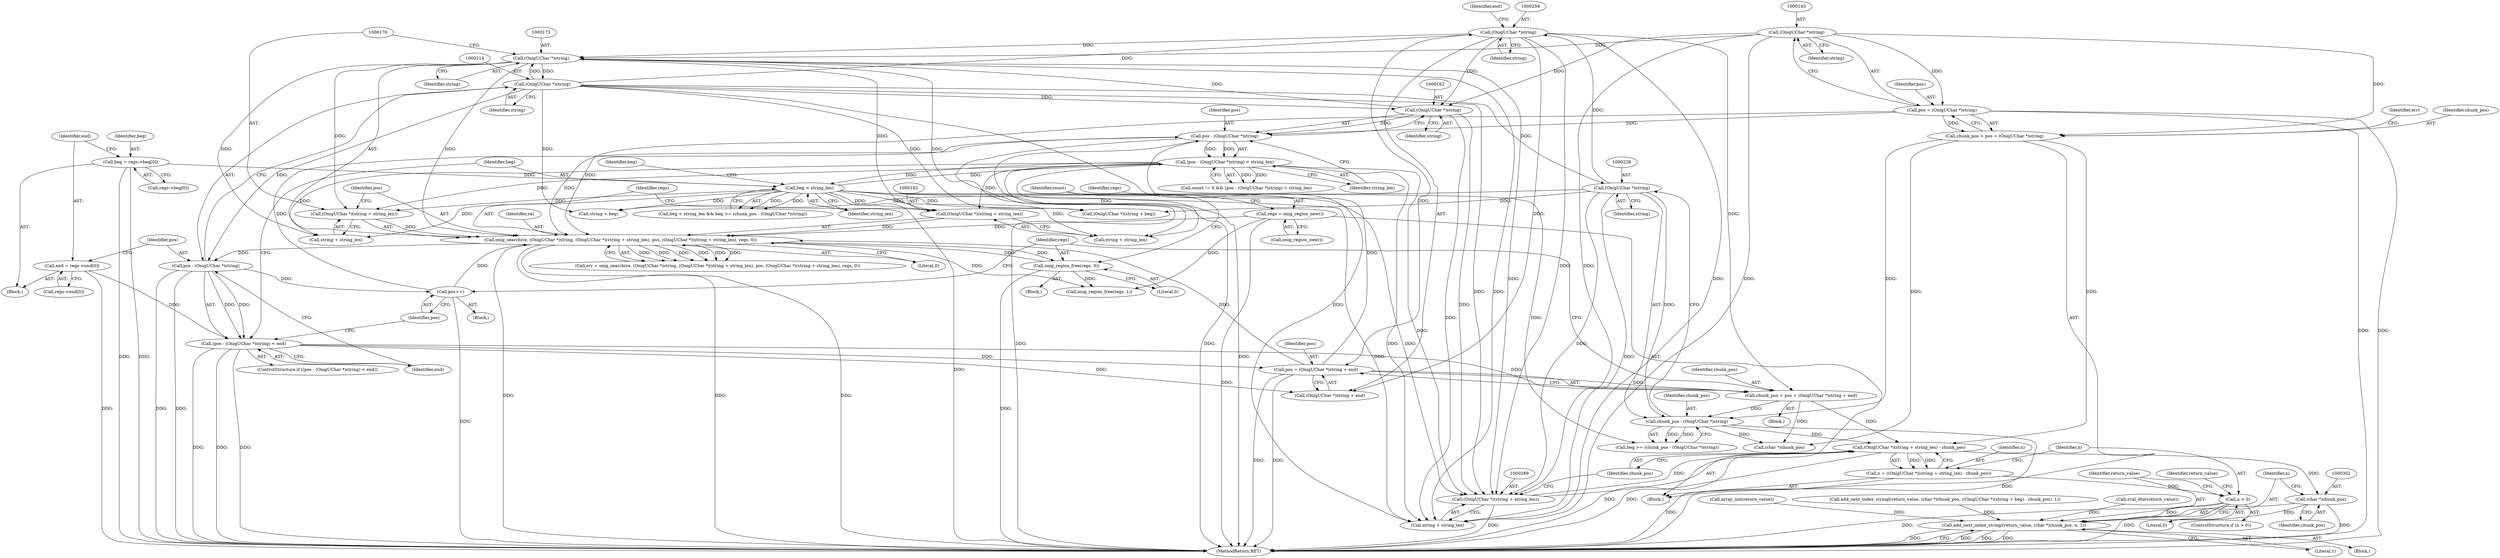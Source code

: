 digraph "0_php-src_5b597a2e5b28e2d5a52fc1be13f425f08f47cb62?w=1@pointer" {
"1000287" [label="(Call,(OnigUChar *)(string + string_len) - chunk_pos)"];
"1000288" [label="(Call,(OnigUChar *)(string + string_len))"];
"1000258" [label="(Call,(OnigUChar *)string)"];
"1000227" [label="(Call,(OnigUChar *)string)"];
"1000213" [label="(Call,(OnigUChar *)string)"];
"1000172" [label="(Call,(OnigUChar *)string)"];
"1000161" [label="(Call,(OnigUChar *)string)"];
"1000144" [label="(Call,(OnigUChar *)string)"];
"1000158" [label="(Call,(pos - (OnigUChar *)string) < string_len)"];
"1000159" [label="(Call,pos - (OnigUChar *)string)"];
"1000264" [label="(Call,pos++)"];
"1000211" [label="(Call,pos - (OnigUChar *)string)"];
"1000170" [label="(Call,onig_search(re, (OnigUChar *)string, (OnigUChar *)(string + string_len), pos, (OnigUChar *)(string + string_len), regs, 0))"];
"1000175" [label="(Call,(OnigUChar *)(string + string_len))"];
"1000220" [label="(Call,beg < string_len)"];
"1000195" [label="(Call,beg = regs->beg[0])"];
"1000142" [label="(Call,pos = (OnigUChar *)string)"];
"1000255" [label="(Call,pos = (OnigUChar *)string + end)"];
"1000210" [label="(Call,(pos - (OnigUChar *)string) < end)"];
"1000202" [label="(Call,end = regs->end[0])"];
"1000181" [label="(Call,(OnigUChar *)(string + string_len))"];
"1000150" [label="(Call,regs = onig_region_new())"];
"1000266" [label="(Call,onig_region_free(regs, 0))"];
"1000225" [label="(Call,chunk_pos - (OnigUChar *)string)"];
"1000253" [label="(Call,chunk_pos = pos = (OnigUChar *)string + end)"];
"1000140" [label="(Call,chunk_pos = pos = (OnigUChar *)string)"];
"1000285" [label="(Call,n = ((OnigUChar *)(string + string_len) - chunk_pos))"];
"1000295" [label="(Call,n > 0)"];
"1000299" [label="(Call,add_next_index_stringl(return_value, (char *)chunk_pos, n, 1))"];
"1000301" [label="(Call,(char *)chunk_pos)"];
"1000195" [label="(Call,beg = regs->beg[0])"];
"1000204" [label="(Call,regs->end[0])"];
"1000225" [label="(Call,chunk_pos - (OnigUChar *)string)"];
"1000172" [label="(Call,(OnigUChar *)string)"];
"1000268" [label="(Literal,0)"];
"1000180" [label="(Identifier,pos)"];
"1000196" [label="(Identifier,beg)"];
"1000219" [label="(Call,beg < string_len && beg >= (chunk_pos - (OnigUChar *)string))"];
"1000175" [label="(Call,(OnigUChar *)(string + string_len))"];
"1000194" [label="(Block,)"];
"1000215" [label="(Identifier,string)"];
"1000263" [label="(Block,)"];
"1000260" [label="(Identifier,string)"];
"1000150" [label="(Call,regs = onig_region_new())"];
"1000212" [label="(Identifier,pos)"];
"1000253" [label="(Call,chunk_pos = pos = (OnigUChar *)string + end)"];
"1000181" [label="(Call,(OnigUChar *)(string + string_len))"];
"1000256" [label="(Identifier,pos)"];
"1000226" [label="(Identifier,chunk_pos)"];
"1000285" [label="(Call,n = ((OnigUChar *)(string + string_len) - chunk_pos))"];
"1000154" [label="(Call,count != 0 && (pos - (OnigUChar *)string) < string_len)"];
"1000224" [label="(Identifier,beg)"];
"1000152" [label="(Call,onig_region_new())"];
"1000165" [label="(Block,)"];
"1000309" [label="(Identifier,return_value)"];
"1000222" [label="(Identifier,string_len)"];
"1000151" [label="(Identifier,regs)"];
"1000313" [label="(MethodReturn,RET)"];
"1000216" [label="(Identifier,end)"];
"1000148" [label="(Identifier,err)"];
"1000239" [label="(Call,string + beg)"];
"1000177" [label="(Call,string + string_len)"];
"1000146" [label="(Identifier,string)"];
"1000168" [label="(Call,err = onig_search(re, (OnigUChar *)string, (OnigUChar *)(string + string_len), pos, (OnigUChar *)(string + string_len), regs, 0))"];
"1000220" [label="(Call,beg < string_len)"];
"1000161" [label="(Call,(OnigUChar *)string)"];
"1000304" [label="(Identifier,n)"];
"1000286" [label="(Identifier,n)"];
"1000156" [label="(Identifier,count)"];
"1000269" [label="(Call,onig_region_free(regs, 1))"];
"1000227" [label="(Call,(OnigUChar *)string)"];
"1000267" [label="(Identifier,regs)"];
"1000163" [label="(Identifier,string)"];
"1000108" [label="(Block,)"];
"1000203" [label="(Identifier,end)"];
"1000297" [label="(Literal,0)"];
"1000295" [label="(Call,n > 0)"];
"1000187" [label="(Literal,0)"];
"1000233" [label="(Call,(char *)chunk_pos)"];
"1000294" [label="(ControlStructure,if (n > 0))"];
"1000282" [label="(Call,zval_dtor(return_value))"];
"1000158" [label="(Call,(pos - (OnigUChar *)string) < string_len)"];
"1000305" [label="(Literal,1)"];
"1000164" [label="(Identifier,string_len)"];
"1000140" [label="(Call,chunk_pos = pos = (OnigUChar *)string)"];
"1000221" [label="(Identifier,beg)"];
"1000171" [label="(Identifier,re)"];
"1000266" [label="(Call,onig_region_free(regs, 0))"];
"1000209" [label="(ControlStructure,if ((pos - (OnigUChar *)string) < end))"];
"1000261" [label="(Identifier,end)"];
"1000197" [label="(Call,regs->beg[0])"];
"1000144" [label="(Call,(OnigUChar *)string)"];
"1000264" [label="(Call,pos++)"];
"1000229" [label="(Identifier,string)"];
"1000143" [label="(Identifier,pos)"];
"1000300" [label="(Identifier,return_value)"];
"1000170" [label="(Call,onig_search(re, (OnigUChar *)string, (OnigUChar *)(string + string_len), pos, (OnigUChar *)(string + string_len), regs, 0))"];
"1000293" [label="(Identifier,chunk_pos)"];
"1000186" [label="(Identifier,regs)"];
"1000258" [label="(Call,(OnigUChar *)string)"];
"1000160" [label="(Identifier,pos)"];
"1000138" [label="(Call,array_init(return_value))"];
"1000301" [label="(Call,(char *)chunk_pos)"];
"1000223" [label="(Call,beg >= (chunk_pos - (OnigUChar *)string))"];
"1000211" [label="(Call,pos - (OnigUChar *)string)"];
"1000183" [label="(Call,string + string_len)"];
"1000296" [label="(Identifier,n)"];
"1000290" [label="(Call,string + string_len)"];
"1000255" [label="(Call,pos = (OnigUChar *)string + end)"];
"1000231" [label="(Call,add_next_index_stringl(return_value, (char *)chunk_pos, ((OnigUChar *)(string + beg) - chunk_pos), 1))"];
"1000299" [label="(Call,add_next_index_stringl(return_value, (char *)chunk_pos, n, 1))"];
"1000298" [label="(Block,)"];
"1000265" [label="(Identifier,pos)"];
"1000303" [label="(Identifier,chunk_pos)"];
"1000202" [label="(Call,end = regs->end[0])"];
"1000174" [label="(Identifier,string)"];
"1000210" [label="(Call,(pos - (OnigUChar *)string) < end)"];
"1000237" [label="(Call,(OnigUChar *)(string + beg))"];
"1000159" [label="(Call,pos - (OnigUChar *)string)"];
"1000142" [label="(Call,pos = (OnigUChar *)string)"];
"1000213" [label="(Call,(OnigUChar *)string)"];
"1000217" [label="(Block,)"];
"1000141" [label="(Identifier,chunk_pos)"];
"1000257" [label="(Call,(OnigUChar *)string + end)"];
"1000254" [label="(Identifier,chunk_pos)"];
"1000287" [label="(Call,(OnigUChar *)(string + string_len) - chunk_pos)"];
"1000288" [label="(Call,(OnigUChar *)(string + string_len))"];
"1000287" -> "1000285"  [label="AST: "];
"1000287" -> "1000293"  [label="CFG: "];
"1000288" -> "1000287"  [label="AST: "];
"1000293" -> "1000287"  [label="AST: "];
"1000285" -> "1000287"  [label="CFG: "];
"1000287" -> "1000313"  [label="DDG: "];
"1000287" -> "1000313"  [label="DDG: "];
"1000287" -> "1000285"  [label="DDG: "];
"1000287" -> "1000285"  [label="DDG: "];
"1000288" -> "1000287"  [label="DDG: "];
"1000225" -> "1000287"  [label="DDG: "];
"1000253" -> "1000287"  [label="DDG: "];
"1000140" -> "1000287"  [label="DDG: "];
"1000287" -> "1000301"  [label="DDG: "];
"1000288" -> "1000290"  [label="CFG: "];
"1000289" -> "1000288"  [label="AST: "];
"1000290" -> "1000288"  [label="AST: "];
"1000293" -> "1000288"  [label="CFG: "];
"1000288" -> "1000313"  [label="DDG: "];
"1000258" -> "1000288"  [label="DDG: "];
"1000227" -> "1000288"  [label="DDG: "];
"1000213" -> "1000288"  [label="DDG: "];
"1000161" -> "1000288"  [label="DDG: "];
"1000144" -> "1000288"  [label="DDG: "];
"1000172" -> "1000288"  [label="DDG: "];
"1000158" -> "1000288"  [label="DDG: "];
"1000220" -> "1000288"  [label="DDG: "];
"1000258" -> "1000257"  [label="AST: "];
"1000258" -> "1000260"  [label="CFG: "];
"1000259" -> "1000258"  [label="AST: "];
"1000260" -> "1000258"  [label="AST: "];
"1000261" -> "1000258"  [label="CFG: "];
"1000258" -> "1000161"  [label="DDG: "];
"1000258" -> "1000172"  [label="DDG: "];
"1000258" -> "1000253"  [label="DDG: "];
"1000258" -> "1000255"  [label="DDG: "];
"1000258" -> "1000257"  [label="DDG: "];
"1000227" -> "1000258"  [label="DDG: "];
"1000213" -> "1000258"  [label="DDG: "];
"1000258" -> "1000290"  [label="DDG: "];
"1000227" -> "1000225"  [label="AST: "];
"1000227" -> "1000229"  [label="CFG: "];
"1000228" -> "1000227"  [label="AST: "];
"1000229" -> "1000227"  [label="AST: "];
"1000225" -> "1000227"  [label="CFG: "];
"1000227" -> "1000225"  [label="DDG: "];
"1000213" -> "1000227"  [label="DDG: "];
"1000227" -> "1000237"  [label="DDG: "];
"1000227" -> "1000239"  [label="DDG: "];
"1000227" -> "1000290"  [label="DDG: "];
"1000213" -> "1000211"  [label="AST: "];
"1000213" -> "1000215"  [label="CFG: "];
"1000214" -> "1000213"  [label="AST: "];
"1000215" -> "1000213"  [label="AST: "];
"1000211" -> "1000213"  [label="CFG: "];
"1000213" -> "1000161"  [label="DDG: "];
"1000213" -> "1000172"  [label="DDG: "];
"1000213" -> "1000211"  [label="DDG: "];
"1000172" -> "1000213"  [label="DDG: "];
"1000213" -> "1000237"  [label="DDG: "];
"1000213" -> "1000239"  [label="DDG: "];
"1000213" -> "1000290"  [label="DDG: "];
"1000172" -> "1000170"  [label="AST: "];
"1000172" -> "1000174"  [label="CFG: "];
"1000173" -> "1000172"  [label="AST: "];
"1000174" -> "1000172"  [label="AST: "];
"1000176" -> "1000172"  [label="CFG: "];
"1000172" -> "1000170"  [label="DDG: "];
"1000161" -> "1000172"  [label="DDG: "];
"1000144" -> "1000172"  [label="DDG: "];
"1000172" -> "1000175"  [label="DDG: "];
"1000172" -> "1000177"  [label="DDG: "];
"1000172" -> "1000181"  [label="DDG: "];
"1000172" -> "1000183"  [label="DDG: "];
"1000172" -> "1000290"  [label="DDG: "];
"1000161" -> "1000159"  [label="AST: "];
"1000161" -> "1000163"  [label="CFG: "];
"1000162" -> "1000161"  [label="AST: "];
"1000163" -> "1000161"  [label="AST: "];
"1000159" -> "1000161"  [label="CFG: "];
"1000161" -> "1000159"  [label="DDG: "];
"1000144" -> "1000161"  [label="DDG: "];
"1000161" -> "1000290"  [label="DDG: "];
"1000144" -> "1000142"  [label="AST: "];
"1000144" -> "1000146"  [label="CFG: "];
"1000145" -> "1000144"  [label="AST: "];
"1000146" -> "1000144"  [label="AST: "];
"1000142" -> "1000144"  [label="CFG: "];
"1000144" -> "1000140"  [label="DDG: "];
"1000144" -> "1000142"  [label="DDG: "];
"1000144" -> "1000290"  [label="DDG: "];
"1000158" -> "1000154"  [label="AST: "];
"1000158" -> "1000164"  [label="CFG: "];
"1000159" -> "1000158"  [label="AST: "];
"1000164" -> "1000158"  [label="AST: "];
"1000154" -> "1000158"  [label="CFG: "];
"1000158" -> "1000313"  [label="DDG: "];
"1000158" -> "1000154"  [label="DDG: "];
"1000158" -> "1000154"  [label="DDG: "];
"1000159" -> "1000158"  [label="DDG: "];
"1000159" -> "1000158"  [label="DDG: "];
"1000220" -> "1000158"  [label="DDG: "];
"1000158" -> "1000175"  [label="DDG: "];
"1000158" -> "1000177"  [label="DDG: "];
"1000158" -> "1000181"  [label="DDG: "];
"1000158" -> "1000183"  [label="DDG: "];
"1000158" -> "1000220"  [label="DDG: "];
"1000158" -> "1000290"  [label="DDG: "];
"1000160" -> "1000159"  [label="AST: "];
"1000164" -> "1000159"  [label="CFG: "];
"1000159" -> "1000313"  [label="DDG: "];
"1000159" -> "1000313"  [label="DDG: "];
"1000264" -> "1000159"  [label="DDG: "];
"1000142" -> "1000159"  [label="DDG: "];
"1000255" -> "1000159"  [label="DDG: "];
"1000159" -> "1000170"  [label="DDG: "];
"1000264" -> "1000263"  [label="AST: "];
"1000264" -> "1000265"  [label="CFG: "];
"1000265" -> "1000264"  [label="AST: "];
"1000267" -> "1000264"  [label="CFG: "];
"1000264" -> "1000313"  [label="DDG: "];
"1000264" -> "1000170"  [label="DDG: "];
"1000211" -> "1000264"  [label="DDG: "];
"1000211" -> "1000210"  [label="AST: "];
"1000212" -> "1000211"  [label="AST: "];
"1000216" -> "1000211"  [label="CFG: "];
"1000211" -> "1000313"  [label="DDG: "];
"1000211" -> "1000313"  [label="DDG: "];
"1000211" -> "1000210"  [label="DDG: "];
"1000211" -> "1000210"  [label="DDG: "];
"1000170" -> "1000211"  [label="DDG: "];
"1000170" -> "1000168"  [label="AST: "];
"1000170" -> "1000187"  [label="CFG: "];
"1000171" -> "1000170"  [label="AST: "];
"1000175" -> "1000170"  [label="AST: "];
"1000180" -> "1000170"  [label="AST: "];
"1000181" -> "1000170"  [label="AST: "];
"1000186" -> "1000170"  [label="AST: "];
"1000187" -> "1000170"  [label="AST: "];
"1000168" -> "1000170"  [label="CFG: "];
"1000170" -> "1000313"  [label="DDG: "];
"1000170" -> "1000313"  [label="DDG: "];
"1000170" -> "1000313"  [label="DDG: "];
"1000170" -> "1000168"  [label="DDG: "];
"1000170" -> "1000168"  [label="DDG: "];
"1000170" -> "1000168"  [label="DDG: "];
"1000170" -> "1000168"  [label="DDG: "];
"1000170" -> "1000168"  [label="DDG: "];
"1000170" -> "1000168"  [label="DDG: "];
"1000175" -> "1000170"  [label="DDG: "];
"1000142" -> "1000170"  [label="DDG: "];
"1000255" -> "1000170"  [label="DDG: "];
"1000181" -> "1000170"  [label="DDG: "];
"1000150" -> "1000170"  [label="DDG: "];
"1000266" -> "1000170"  [label="DDG: "];
"1000170" -> "1000266"  [label="DDG: "];
"1000170" -> "1000269"  [label="DDG: "];
"1000175" -> "1000177"  [label="CFG: "];
"1000176" -> "1000175"  [label="AST: "];
"1000177" -> "1000175"  [label="AST: "];
"1000180" -> "1000175"  [label="CFG: "];
"1000220" -> "1000175"  [label="DDG: "];
"1000220" -> "1000219"  [label="AST: "];
"1000220" -> "1000222"  [label="CFG: "];
"1000221" -> "1000220"  [label="AST: "];
"1000222" -> "1000220"  [label="AST: "];
"1000224" -> "1000220"  [label="CFG: "];
"1000219" -> "1000220"  [label="CFG: "];
"1000220" -> "1000313"  [label="DDG: "];
"1000220" -> "1000177"  [label="DDG: "];
"1000220" -> "1000181"  [label="DDG: "];
"1000220" -> "1000183"  [label="DDG: "];
"1000220" -> "1000219"  [label="DDG: "];
"1000220" -> "1000219"  [label="DDG: "];
"1000195" -> "1000220"  [label="DDG: "];
"1000220" -> "1000223"  [label="DDG: "];
"1000220" -> "1000237"  [label="DDG: "];
"1000220" -> "1000239"  [label="DDG: "];
"1000220" -> "1000290"  [label="DDG: "];
"1000195" -> "1000194"  [label="AST: "];
"1000195" -> "1000197"  [label="CFG: "];
"1000196" -> "1000195"  [label="AST: "];
"1000197" -> "1000195"  [label="AST: "];
"1000203" -> "1000195"  [label="CFG: "];
"1000195" -> "1000313"  [label="DDG: "];
"1000195" -> "1000313"  [label="DDG: "];
"1000142" -> "1000140"  [label="AST: "];
"1000143" -> "1000142"  [label="AST: "];
"1000140" -> "1000142"  [label="CFG: "];
"1000142" -> "1000313"  [label="DDG: "];
"1000142" -> "1000313"  [label="DDG: "];
"1000142" -> "1000140"  [label="DDG: "];
"1000255" -> "1000253"  [label="AST: "];
"1000255" -> "1000257"  [label="CFG: "];
"1000256" -> "1000255"  [label="AST: "];
"1000257" -> "1000255"  [label="AST: "];
"1000253" -> "1000255"  [label="CFG: "];
"1000255" -> "1000313"  [label="DDG: "];
"1000255" -> "1000313"  [label="DDG: "];
"1000255" -> "1000253"  [label="DDG: "];
"1000210" -> "1000255"  [label="DDG: "];
"1000210" -> "1000209"  [label="AST: "];
"1000210" -> "1000216"  [label="CFG: "];
"1000216" -> "1000210"  [label="AST: "];
"1000221" -> "1000210"  [label="CFG: "];
"1000265" -> "1000210"  [label="CFG: "];
"1000210" -> "1000313"  [label="DDG: "];
"1000210" -> "1000313"  [label="DDG: "];
"1000210" -> "1000313"  [label="DDG: "];
"1000202" -> "1000210"  [label="DDG: "];
"1000210" -> "1000253"  [label="DDG: "];
"1000210" -> "1000257"  [label="DDG: "];
"1000202" -> "1000194"  [label="AST: "];
"1000202" -> "1000204"  [label="CFG: "];
"1000203" -> "1000202"  [label="AST: "];
"1000204" -> "1000202"  [label="AST: "];
"1000212" -> "1000202"  [label="CFG: "];
"1000202" -> "1000313"  [label="DDG: "];
"1000181" -> "1000183"  [label="CFG: "];
"1000182" -> "1000181"  [label="AST: "];
"1000183" -> "1000181"  [label="AST: "];
"1000186" -> "1000181"  [label="CFG: "];
"1000150" -> "1000108"  [label="AST: "];
"1000150" -> "1000152"  [label="CFG: "];
"1000151" -> "1000150"  [label="AST: "];
"1000152" -> "1000150"  [label="AST: "];
"1000156" -> "1000150"  [label="CFG: "];
"1000150" -> "1000313"  [label="DDG: "];
"1000150" -> "1000269"  [label="DDG: "];
"1000266" -> "1000165"  [label="AST: "];
"1000266" -> "1000268"  [label="CFG: "];
"1000267" -> "1000266"  [label="AST: "];
"1000268" -> "1000266"  [label="AST: "];
"1000156" -> "1000266"  [label="CFG: "];
"1000266" -> "1000313"  [label="DDG: "];
"1000266" -> "1000269"  [label="DDG: "];
"1000225" -> "1000223"  [label="AST: "];
"1000226" -> "1000225"  [label="AST: "];
"1000223" -> "1000225"  [label="CFG: "];
"1000225" -> "1000313"  [label="DDG: "];
"1000225" -> "1000223"  [label="DDG: "];
"1000225" -> "1000223"  [label="DDG: "];
"1000253" -> "1000225"  [label="DDG: "];
"1000140" -> "1000225"  [label="DDG: "];
"1000225" -> "1000233"  [label="DDG: "];
"1000253" -> "1000217"  [label="AST: "];
"1000254" -> "1000253"  [label="AST: "];
"1000267" -> "1000253"  [label="CFG: "];
"1000253" -> "1000233"  [label="DDG: "];
"1000140" -> "1000108"  [label="AST: "];
"1000141" -> "1000140"  [label="AST: "];
"1000148" -> "1000140"  [label="CFG: "];
"1000140" -> "1000233"  [label="DDG: "];
"1000285" -> "1000108"  [label="AST: "];
"1000286" -> "1000285"  [label="AST: "];
"1000296" -> "1000285"  [label="CFG: "];
"1000285" -> "1000313"  [label="DDG: "];
"1000285" -> "1000295"  [label="DDG: "];
"1000295" -> "1000294"  [label="AST: "];
"1000295" -> "1000297"  [label="CFG: "];
"1000296" -> "1000295"  [label="AST: "];
"1000297" -> "1000295"  [label="AST: "];
"1000300" -> "1000295"  [label="CFG: "];
"1000309" -> "1000295"  [label="CFG: "];
"1000295" -> "1000313"  [label="DDG: "];
"1000295" -> "1000313"  [label="DDG: "];
"1000295" -> "1000299"  [label="DDG: "];
"1000299" -> "1000298"  [label="AST: "];
"1000299" -> "1000305"  [label="CFG: "];
"1000300" -> "1000299"  [label="AST: "];
"1000301" -> "1000299"  [label="AST: "];
"1000304" -> "1000299"  [label="AST: "];
"1000305" -> "1000299"  [label="AST: "];
"1000313" -> "1000299"  [label="CFG: "];
"1000299" -> "1000313"  [label="DDG: "];
"1000299" -> "1000313"  [label="DDG: "];
"1000299" -> "1000313"  [label="DDG: "];
"1000299" -> "1000313"  [label="DDG: "];
"1000138" -> "1000299"  [label="DDG: "];
"1000231" -> "1000299"  [label="DDG: "];
"1000282" -> "1000299"  [label="DDG: "];
"1000301" -> "1000299"  [label="DDG: "];
"1000301" -> "1000303"  [label="CFG: "];
"1000302" -> "1000301"  [label="AST: "];
"1000303" -> "1000301"  [label="AST: "];
"1000304" -> "1000301"  [label="CFG: "];
"1000301" -> "1000313"  [label="DDG: "];
}
